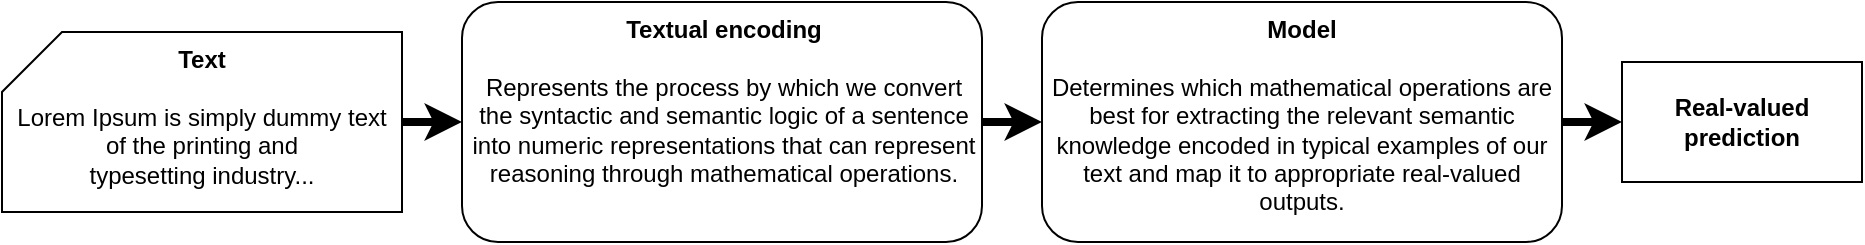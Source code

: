<mxfile version="14.2.7" type="github">
  <diagram id="vkPxnGEQ-HuCWW-eUO97" name="Page-1">
    <mxGraphModel dx="2017" dy="863" grid="1" gridSize="10" guides="1" tooltips="1" connect="1" arrows="1" fold="1" page="1" pageScale="1" pageWidth="850" pageHeight="1100" math="0" shadow="0">
      <root>
        <mxCell id="0" />
        <mxCell id="1" parent="0" />
        <mxCell id="wPJzUEt87zJcXj_9iKr8-12" style="edgeStyle=orthogonalEdgeStyle;rounded=0;orthogonalLoop=1;jettySize=auto;html=1;exitX=1;exitY=0.5;exitDx=0;exitDy=0;exitPerimeter=0;entryX=0;entryY=0.5;entryDx=0;entryDy=0;strokeWidth=4;" edge="1" parent="1" source="wPJzUEt87zJcXj_9iKr8-7" target="wPJzUEt87zJcXj_9iKr8-9">
          <mxGeometry relative="1" as="geometry" />
        </mxCell>
        <mxCell id="wPJzUEt87zJcXj_9iKr8-7" value="&lt;b&gt;Text&lt;/b&gt;&lt;br&gt;&lt;br&gt;Lorem Ipsum is simply dummy text of the printing and &lt;br&gt;typesetting industry..." style="shape=card;whiteSpace=wrap;html=1;verticalAlign=top;" vertex="1" parent="1">
          <mxGeometry x="-140" y="190" width="200" height="90" as="geometry" />
        </mxCell>
        <mxCell id="wPJzUEt87zJcXj_9iKr8-13" style="edgeStyle=orthogonalEdgeStyle;rounded=0;orthogonalLoop=1;jettySize=auto;html=1;exitX=1;exitY=0.5;exitDx=0;exitDy=0;entryX=0;entryY=0.5;entryDx=0;entryDy=0;strokeWidth=4;" edge="1" parent="1" source="wPJzUEt87zJcXj_9iKr8-9" target="wPJzUEt87zJcXj_9iKr8-11">
          <mxGeometry relative="1" as="geometry" />
        </mxCell>
        <mxCell id="wPJzUEt87zJcXj_9iKr8-9" value="&lt;div&gt;&lt;b&gt;Textual encoding&lt;/b&gt;&lt;/div&gt;&lt;div&gt;&lt;br&gt;&lt;/div&gt;&lt;div&gt;Represents the process by which we convert the syntactic and semantic logic of a sentence into numeric representations that can represent reasoning through mathematical operations.&lt;br&gt;&lt;/div&gt;" style="rounded=1;whiteSpace=wrap;html=1;verticalAlign=top;labelBorderColor=none;textDirection=ltr;align=center;spacingLeft=2;spacingBottom=2;" vertex="1" parent="1">
          <mxGeometry x="90" y="175" width="260" height="120" as="geometry" />
        </mxCell>
        <mxCell id="wPJzUEt87zJcXj_9iKr8-15" style="edgeStyle=orthogonalEdgeStyle;rounded=0;orthogonalLoop=1;jettySize=auto;html=1;exitX=1;exitY=0.5;exitDx=0;exitDy=0;entryX=0;entryY=0.5;entryDx=0;entryDy=0;strokeWidth=4;" edge="1" parent="1" source="wPJzUEt87zJcXj_9iKr8-11" target="wPJzUEt87zJcXj_9iKr8-14">
          <mxGeometry relative="1" as="geometry" />
        </mxCell>
        <mxCell id="wPJzUEt87zJcXj_9iKr8-11" value="&lt;div&gt;&lt;b&gt;Model&lt;/b&gt;&lt;/div&gt;&lt;div&gt;&lt;br&gt;&lt;/div&gt;&lt;div&gt;Determines which mathematical operations are best for extracting the relevant semantic knowledge encoded in typical examples of our text and map it to appropriate real-valued outputs.&lt;br&gt;&lt;/div&gt;" style="rounded=1;whiteSpace=wrap;html=1;verticalAlign=top;labelBorderColor=none;textDirection=ltr;align=center;spacingLeft=2;spacingBottom=2;spacingRight=2;" vertex="1" parent="1">
          <mxGeometry x="380" y="175" width="260" height="120" as="geometry" />
        </mxCell>
        <mxCell id="wPJzUEt87zJcXj_9iKr8-14" value="&lt;b&gt;Real-valued prediction&lt;/b&gt;" style="rounded=0;whiteSpace=wrap;html=1;align=center;" vertex="1" parent="1">
          <mxGeometry x="670" y="205" width="120" height="60" as="geometry" />
        </mxCell>
      </root>
    </mxGraphModel>
  </diagram>
</mxfile>
